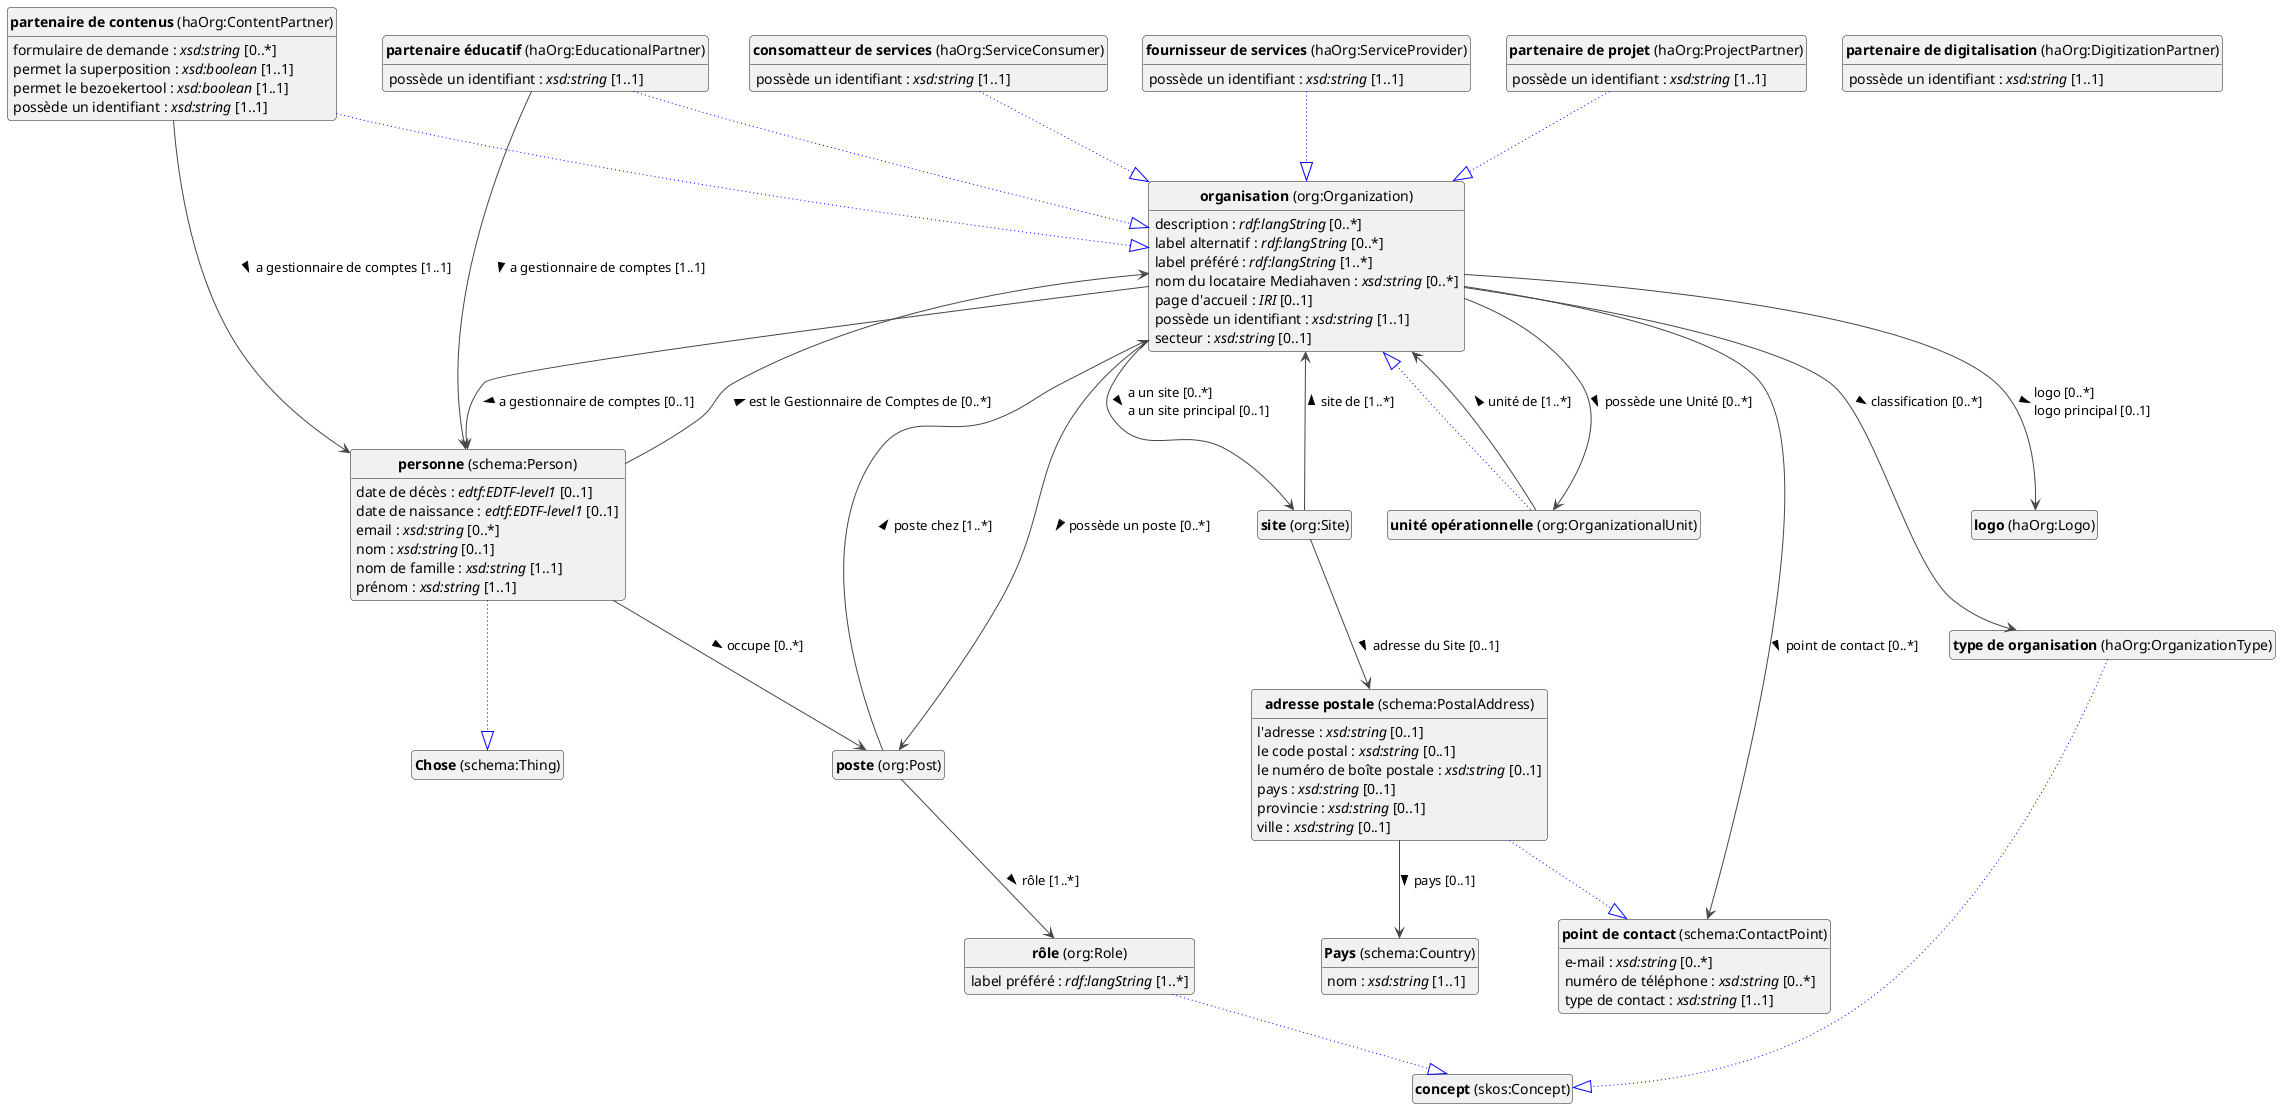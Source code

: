 @startuml
!theme vibrant
skinparam classFontSize 14
!define LIGHTORANGE
skinparam componentStyle uml2
skinparam wrapMessageWidth 1000
skinparam wrapWidth 1000
' skinparam ArrowColor #Maroon
' Remove shadows
skinparam shadowing false
'skinparam linetype polyline
skinparam ArrowMessageAlignment left
top to bottom direction


class "<b>Pays</b> (schema:Country)" as schema_Country [[#schema%3ACountry]]
class "<b>adresse postale</b> (schema:PostalAddress)" as schema_PostalAddress [[#schema%3APostalAddress]]
class "<b>point de contact</b> (schema:ContactPoint)" as schema_ContactPoint [[#schema%3AContactPoint]]
class "<b>consomatteur de services</b> (haOrg:ServiceConsumer)" as haOrg_ServiceConsumer [[#haOrg%3AServiceConsumer]]
class "<b>organisation</b> (org:Organization)" as org_Organization [[#org%3AOrganization]]
class "<b>fournisseur de services</b> (haOrg:ServiceProvider)" as haOrg_ServiceProvider [[#haOrg%3AServiceProvider]]
class "<b>organisation</b> (org:Organization)" as org_Organization [[#org%3AOrganization]]
class "<b>logo</b> (haOrg:Logo)" as haOrg_Logo [[#haOrg%3ALogo]]
class "<b>organisation</b> (org:Organization)" as org_Organization [[#org%3AOrganization]]
class "<b>partenaire de contenus</b> (haOrg:ContentPartner)" as haOrg_ContentPartner [[#haOrg%3AContentPartner]]
class "<b>organisation</b> (org:Organization)" as org_Organization [[#org%3AOrganization]]
class "<b>partenaire de digitalisation</b> (haOrg:DigitizationPartner)" as haOrg_DigitizationPartner [[#haOrg%3ADigitizationPartner]]
class "<b>partenaire de projet</b> (haOrg:ProjectPartner)" as haOrg_ProjectPartner [[#haOrg%3AProjectPartner]]
class "<b>organisation</b> (org:Organization)" as org_Organization [[#org%3AOrganization]]
class "<b>partenaire éducatif</b> (haOrg:EducationalPartner)" as haOrg_EducationalPartner [[#haOrg%3AEducationalPartner]]
class "<b>organisation</b> (org:Organization)" as org_Organization [[#org%3AOrganization]]
class "<b>personne</b> (schema:Person)" as schema_Person [[#schema%3APerson]]
class "<b>Chose</b> (schema:Thing)" as schema_Thing [[#schema%3AThing]]
class "<b>point de contact</b> (schema:ContactPoint)" as schema_ContactPoint [[#schema%3AContactPoint]]
class "<b>poste</b> (org:Post)" as org_Post [[#org%3APost]]
class "<b>rôle</b> (org:Role)" as org_Role [[#org%3ARole]]
class "<b>concept</b> (skos:Concept)" as skos_Concept [[#skos%3AConcept]]
class "<b>site</b> (org:Site)" as org_Site [[#org%3ASite]]
class "<b>type de organisation</b> (haOrg:OrganizationType)" as haOrg_OrganizationType [[#haOrg%3AOrganizationType]]
class "<b>concept</b> (skos:Concept)" as skos_Concept [[#skos%3AConcept]]
class "<b>unité opérationnelle</b> (org:OrganizationalUnit)" as org_OrganizationalUnit [[#org%3AOrganizationalUnit]]
class "<b>organisation</b> (org:Organization)" as org_Organization [[#org%3AOrganization]]


schema_Country : nom : <i>xsd:string</i> [1..1]


schema_PostalAddress --|> schema_ContactPoint #blue;line.dotted;text:blue

schema_PostalAddress : l'adresse : <i>xsd:string</i> [0..1]
schema_PostalAddress : le code postal : <i>xsd:string</i> [0..1]
schema_PostalAddress : le numéro de boîte postale : <i>xsd:string</i> [0..1]
schema_PostalAddress : pays : <i>xsd:string</i> [0..1]
schema_PostalAddress : provincie : <i>xsd:string</i> [0..1]
schema_PostalAddress : ville : <i>xsd:string</i> [0..1]
schema_PostalAddress --> schema_Country :pays [0..1]  > 


haOrg_ServiceConsumer --|> org_Organization #blue;line.dotted;text:blue

haOrg_ServiceConsumer : possède un identifiant : <i>xsd:string</i> [1..1]


haOrg_ServiceProvider --|> org_Organization #blue;line.dotted;text:blue

haOrg_ServiceProvider : possède un identifiant : <i>xsd:string</i> [1..1]





org_Organization : description : <i>rdf:langString</i> [0..*]
org_Organization : label alternatif : <i>rdf:langString</i> [0..*]
org_Organization : label préféré : <i>rdf:langString</i> [1..*]
org_Organization : nom du locataire Mediahaven : <i>xsd:string</i> [0..*]
org_Organization : page d'accueil : <i>IRI</i> [0..1]
org_Organization : possède un identifiant : <i>xsd:string</i> [1..1]
org_Organization : secteur : <i>xsd:string</i> [0..1]

org_Organization --> haOrg_Logo :logo [0..*]  \llogo principal [0..1]  > 
org_Organization --> haOrg_OrganizationType :classification [0..*]  > 
org_Organization --> org_OrganizationalUnit :possède une Unité [0..*]  > 
org_Organization --> org_Post :possède un poste [0..*]  > 
org_Organization --> org_Site :a un site [0..*]  \la un site principal [0..1]  > 

org_Organization --> schema_ContactPoint :point de contact [0..*]  > 
org_Organization --> schema_Person :a gestionnaire de comptes [0..1]  > 


haOrg_ContentPartner --|> org_Organization #blue;line.dotted;text:blue

haOrg_ContentPartner : formulaire de demande : <i>xsd:string</i> [0..*]
haOrg_ContentPartner : permet la superposition : <i>xsd:boolean</i> [1..1]
haOrg_ContentPartner : permet le bezoekertool : <i>xsd:boolean</i> [1..1]
haOrg_ContentPartner : possède un identifiant : <i>xsd:string</i> [1..1]
haOrg_ContentPartner --> schema_Person :a gestionnaire de comptes [1..1]  > 




haOrg_DigitizationPartner : possède un identifiant : <i>xsd:string</i> [1..1]


haOrg_ProjectPartner --|> org_Organization #blue;line.dotted;text:blue

haOrg_ProjectPartner : possède un identifiant : <i>xsd:string</i> [1..1]


haOrg_EducationalPartner --|> org_Organization #blue;line.dotted;text:blue

haOrg_EducationalPartner : possède un identifiant : <i>xsd:string</i> [1..1]
haOrg_EducationalPartner --> schema_Person :a gestionnaire de comptes [1..1]  > 


schema_Person --|> schema_Thing #blue;line.dotted;text:blue

schema_Person : date de décès : <i>edtf:EDTF-level1</i> [0..1]
schema_Person : date de naissance : <i>edtf:EDTF-level1</i> [0..1]
schema_Person : email : <i>xsd:string</i> [0..*]
schema_Person : nom : <i>xsd:string</i> [0..1]
schema_Person : nom de famille : <i>xsd:string</i> [1..1]
schema_Person : prénom : <i>xsd:string</i> [1..1]

schema_Person --> org_Organization :est le Gestionnaire de Comptes de [0..*]  > 
schema_Person --> org_Post :occupe [0..*]  > 



schema_ContactPoint : e-mail : <i>xsd:string</i> [0..*]
schema_ContactPoint : numéro de téléphone : <i>xsd:string</i> [0..*]
schema_ContactPoint : type de contact : <i>xsd:string</i> [1..1]



org_Post --> org_Organization :poste chez [1..*]  > 
org_Post --> org_Role :rôle [1..*]  > 

org_Role --|> skos_Concept #blue;line.dotted;text:blue

org_Role : label préféré : <i>rdf:langString</i> [1..*]



org_Site --> org_Organization :site de [1..*]  > 
org_Site --> schema_PostalAddress :adresse du Site [0..1]  > 

haOrg_OrganizationType --|> skos_Concept #blue;line.dotted;text:blue


org_OrganizationalUnit --|> org_Organization #blue;line.dotted;text:blue

org_OrganizationalUnit --> org_Organization :unité de [1..*]  > 


hide circle
hide methods
hide empty members
@enduml



